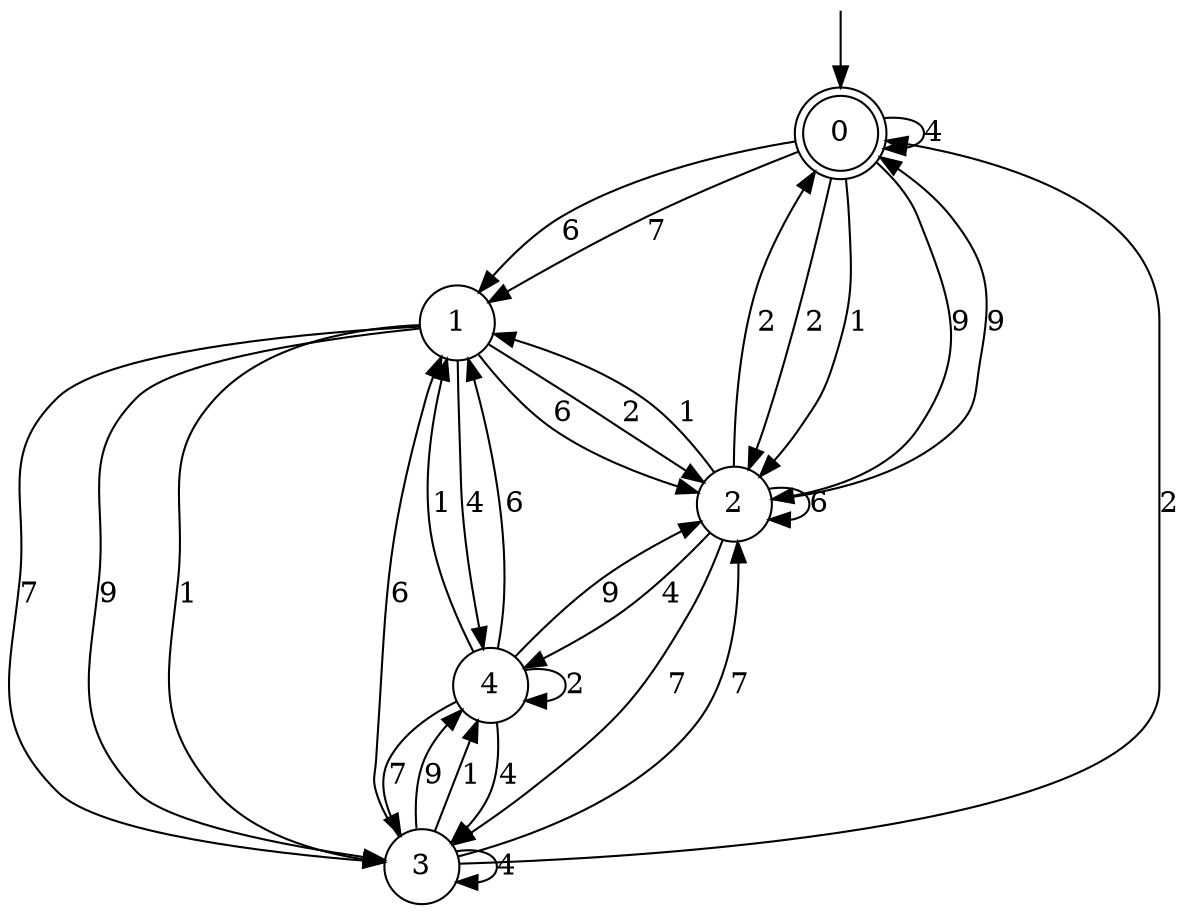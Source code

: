 digraph g {

	s0 [shape="doublecircle" label="0"];
	s1 [shape="circle" label="1"];
	s2 [shape="circle" label="2"];
	s3 [shape="circle" label="3"];
	s4 [shape="circle" label="4"];
	s0 -> s1 [label="7"];
	s0 -> s1 [label="6"];
	s0 -> s0 [label="4"];
	s0 -> s2 [label="9"];
	s0 -> s2 [label="2"];
	s0 -> s2 [label="1"];
	s1 -> s3 [label="7"];
	s1 -> s2 [label="6"];
	s1 -> s4 [label="4"];
	s1 -> s3 [label="9"];
	s1 -> s2 [label="2"];
	s1 -> s3 [label="1"];
	s2 -> s3 [label="7"];
	s2 -> s2 [label="6"];
	s2 -> s4 [label="4"];
	s2 -> s0 [label="9"];
	s2 -> s0 [label="2"];
	s2 -> s1 [label="1"];
	s3 -> s2 [label="7"];
	s3 -> s1 [label="6"];
	s3 -> s3 [label="4"];
	s3 -> s4 [label="9"];
	s3 -> s0 [label="2"];
	s3 -> s4 [label="1"];
	s4 -> s3 [label="7"];
	s4 -> s1 [label="6"];
	s4 -> s3 [label="4"];
	s4 -> s2 [label="9"];
	s4 -> s4 [label="2"];
	s4 -> s1 [label="1"];

__start0 [label="" shape="none" width="0" height="0"];
__start0 -> s0;

}
